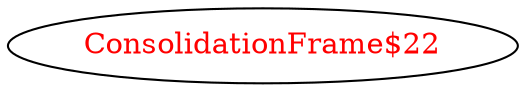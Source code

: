 digraph dependencyGraph {
 concentrate=true;
 ranksep="2.0";
 rankdir="LR"; 
 splines="ortho";
"ConsolidationFrame$22" [fontcolor="red"];
}